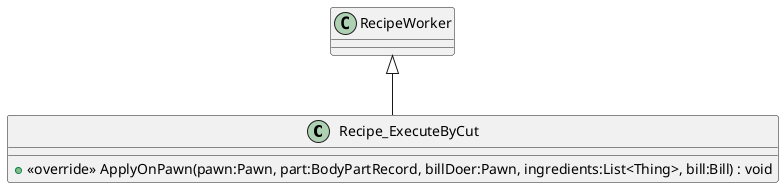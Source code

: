 @startuml
class Recipe_ExecuteByCut {
    + <<override>> ApplyOnPawn(pawn:Pawn, part:BodyPartRecord, billDoer:Pawn, ingredients:List<Thing>, bill:Bill) : void
}
RecipeWorker <|-- Recipe_ExecuteByCut
@enduml
